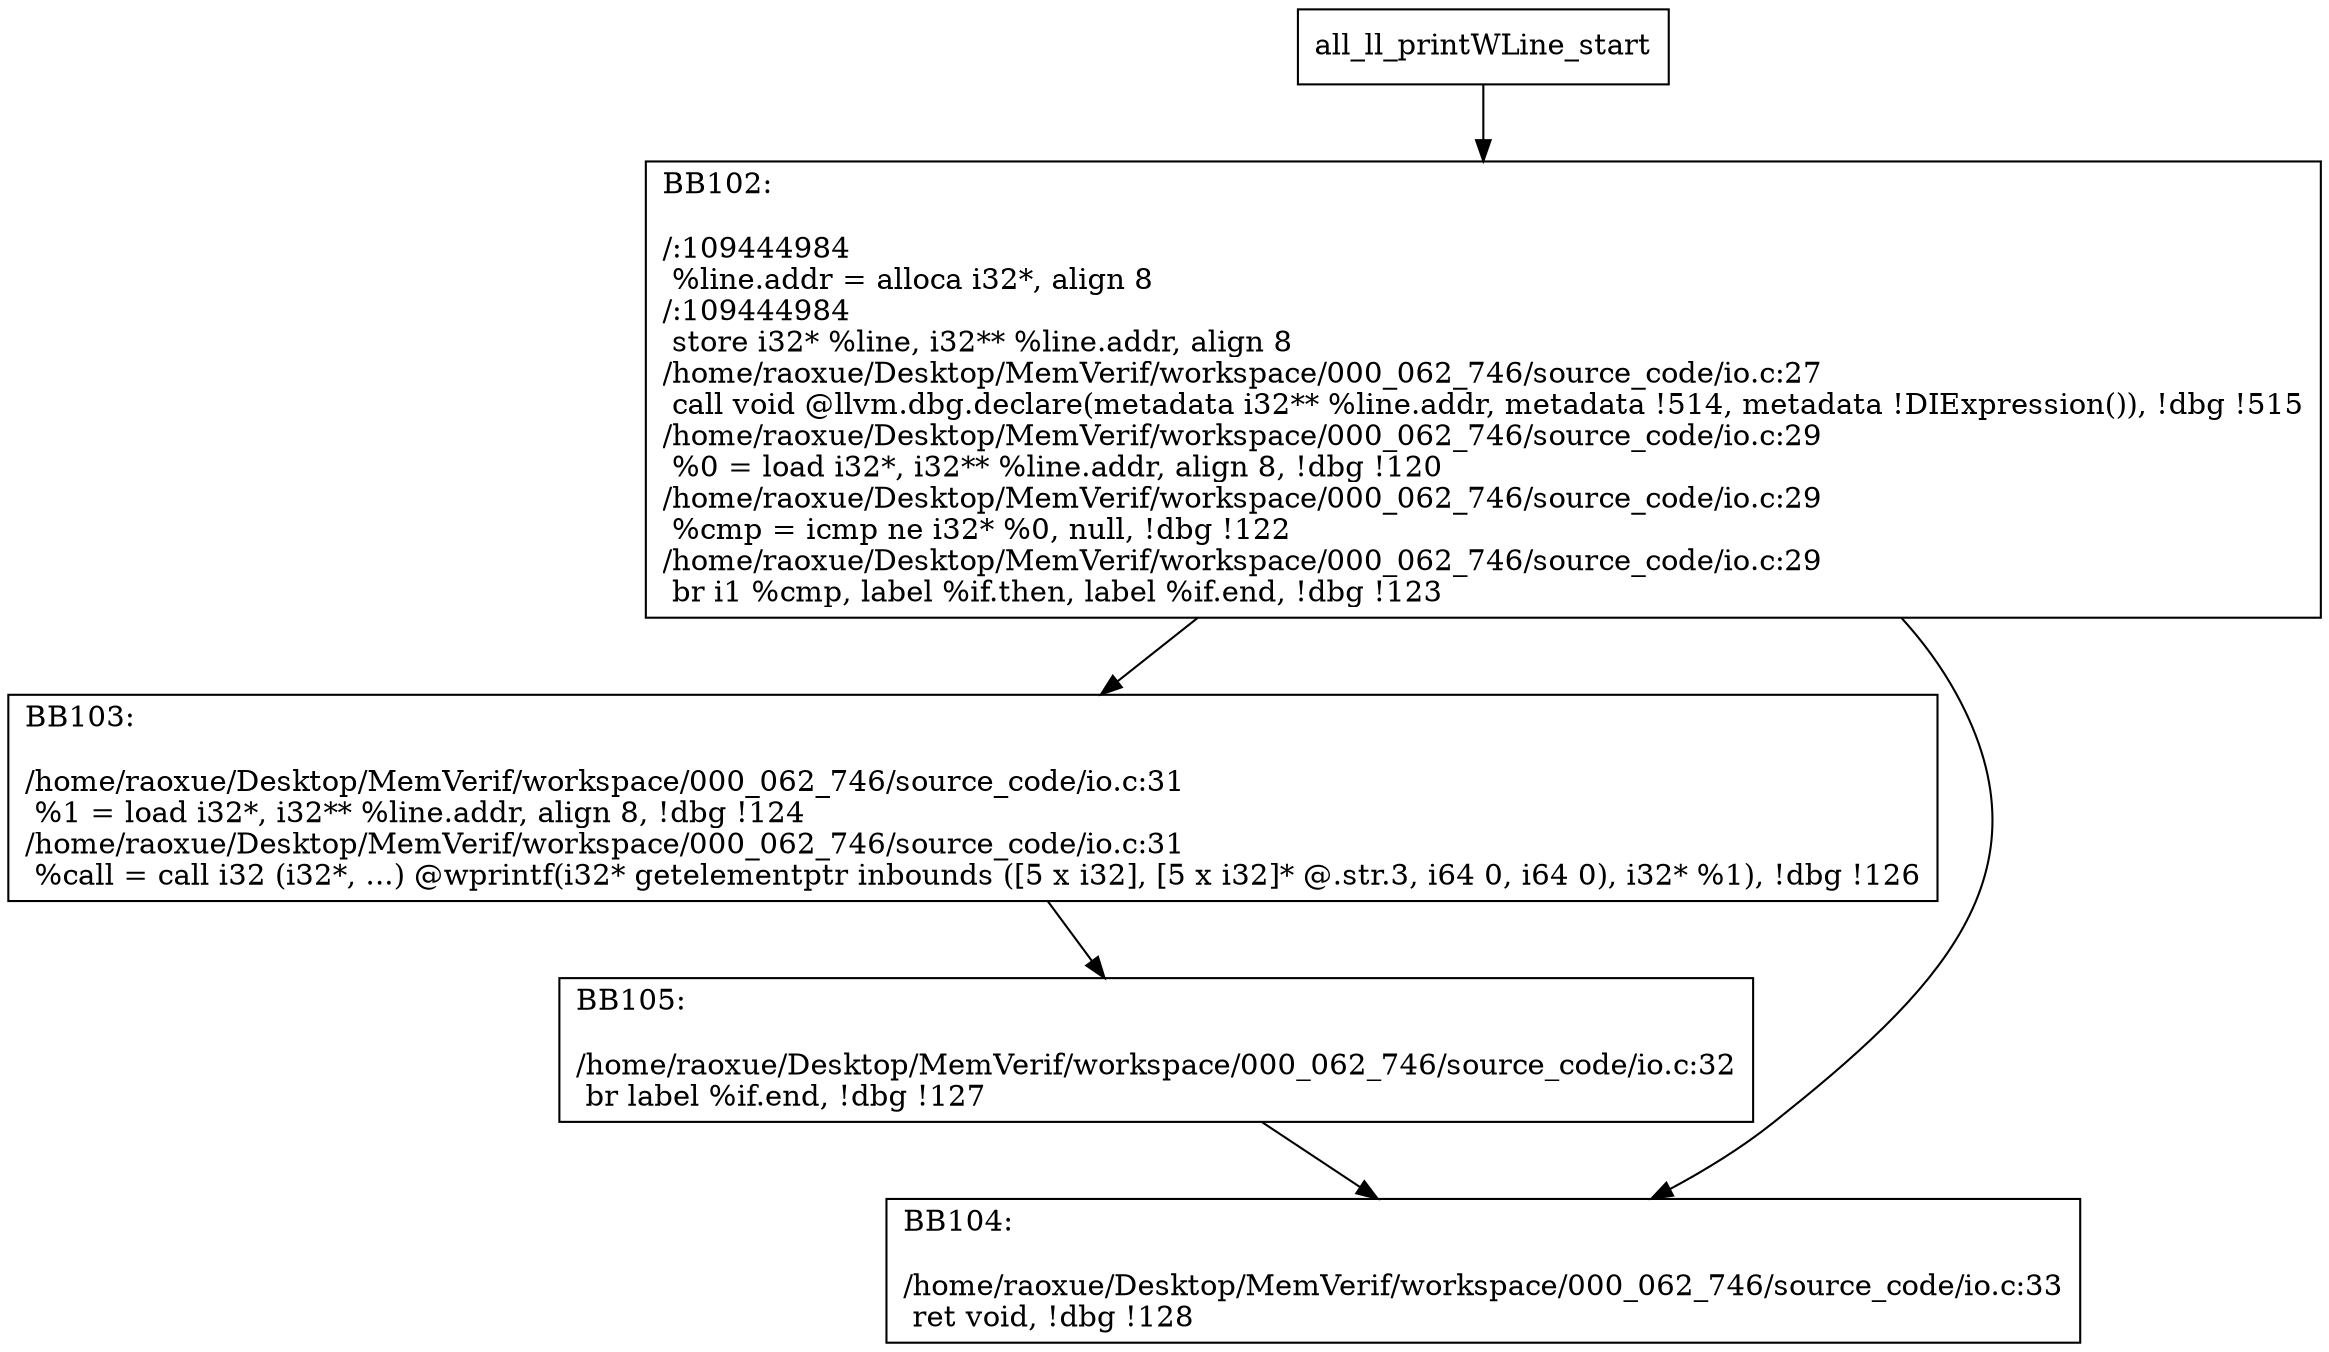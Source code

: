 digraph "CFG for'all_ll_printWLine' function" {
	BBall_ll_printWLine_start[shape=record,label="{all_ll_printWLine_start}"];
	BBall_ll_printWLine_start-> all_ll_printWLineBB102;
	all_ll_printWLineBB102 [shape=record, label="{BB102:\l\l/:109444984\l
  %line.addr = alloca i32*, align 8\l
/:109444984\l
  store i32* %line, i32** %line.addr, align 8\l
/home/raoxue/Desktop/MemVerif/workspace/000_062_746/source_code/io.c:27\l
  call void @llvm.dbg.declare(metadata i32** %line.addr, metadata !514, metadata !DIExpression()), !dbg !515\l
/home/raoxue/Desktop/MemVerif/workspace/000_062_746/source_code/io.c:29\l
  %0 = load i32*, i32** %line.addr, align 8, !dbg !120\l
/home/raoxue/Desktop/MemVerif/workspace/000_062_746/source_code/io.c:29\l
  %cmp = icmp ne i32* %0, null, !dbg !122\l
/home/raoxue/Desktop/MemVerif/workspace/000_062_746/source_code/io.c:29\l
  br i1 %cmp, label %if.then, label %if.end, !dbg !123\l
}"];
	all_ll_printWLineBB102-> all_ll_printWLineBB103;
	all_ll_printWLineBB102-> all_ll_printWLineBB104;
	all_ll_printWLineBB103 [shape=record, label="{BB103:\l\l/home/raoxue/Desktop/MemVerif/workspace/000_062_746/source_code/io.c:31\l
  %1 = load i32*, i32** %line.addr, align 8, !dbg !124\l
/home/raoxue/Desktop/MemVerif/workspace/000_062_746/source_code/io.c:31\l
  %call = call i32 (i32*, ...) @wprintf(i32* getelementptr inbounds ([5 x i32], [5 x i32]* @.str.3, i64 0, i64 0), i32* %1), !dbg !126\l
}"];
	all_ll_printWLineBB103-> all_ll_printWLineBB105;
	all_ll_printWLineBB105 [shape=record, label="{BB105:\l\l/home/raoxue/Desktop/MemVerif/workspace/000_062_746/source_code/io.c:32\l
  br label %if.end, !dbg !127\l
}"];
	all_ll_printWLineBB105-> all_ll_printWLineBB104;
	all_ll_printWLineBB104 [shape=record, label="{BB104:\l\l/home/raoxue/Desktop/MemVerif/workspace/000_062_746/source_code/io.c:33\l
  ret void, !dbg !128\l
}"];
}
